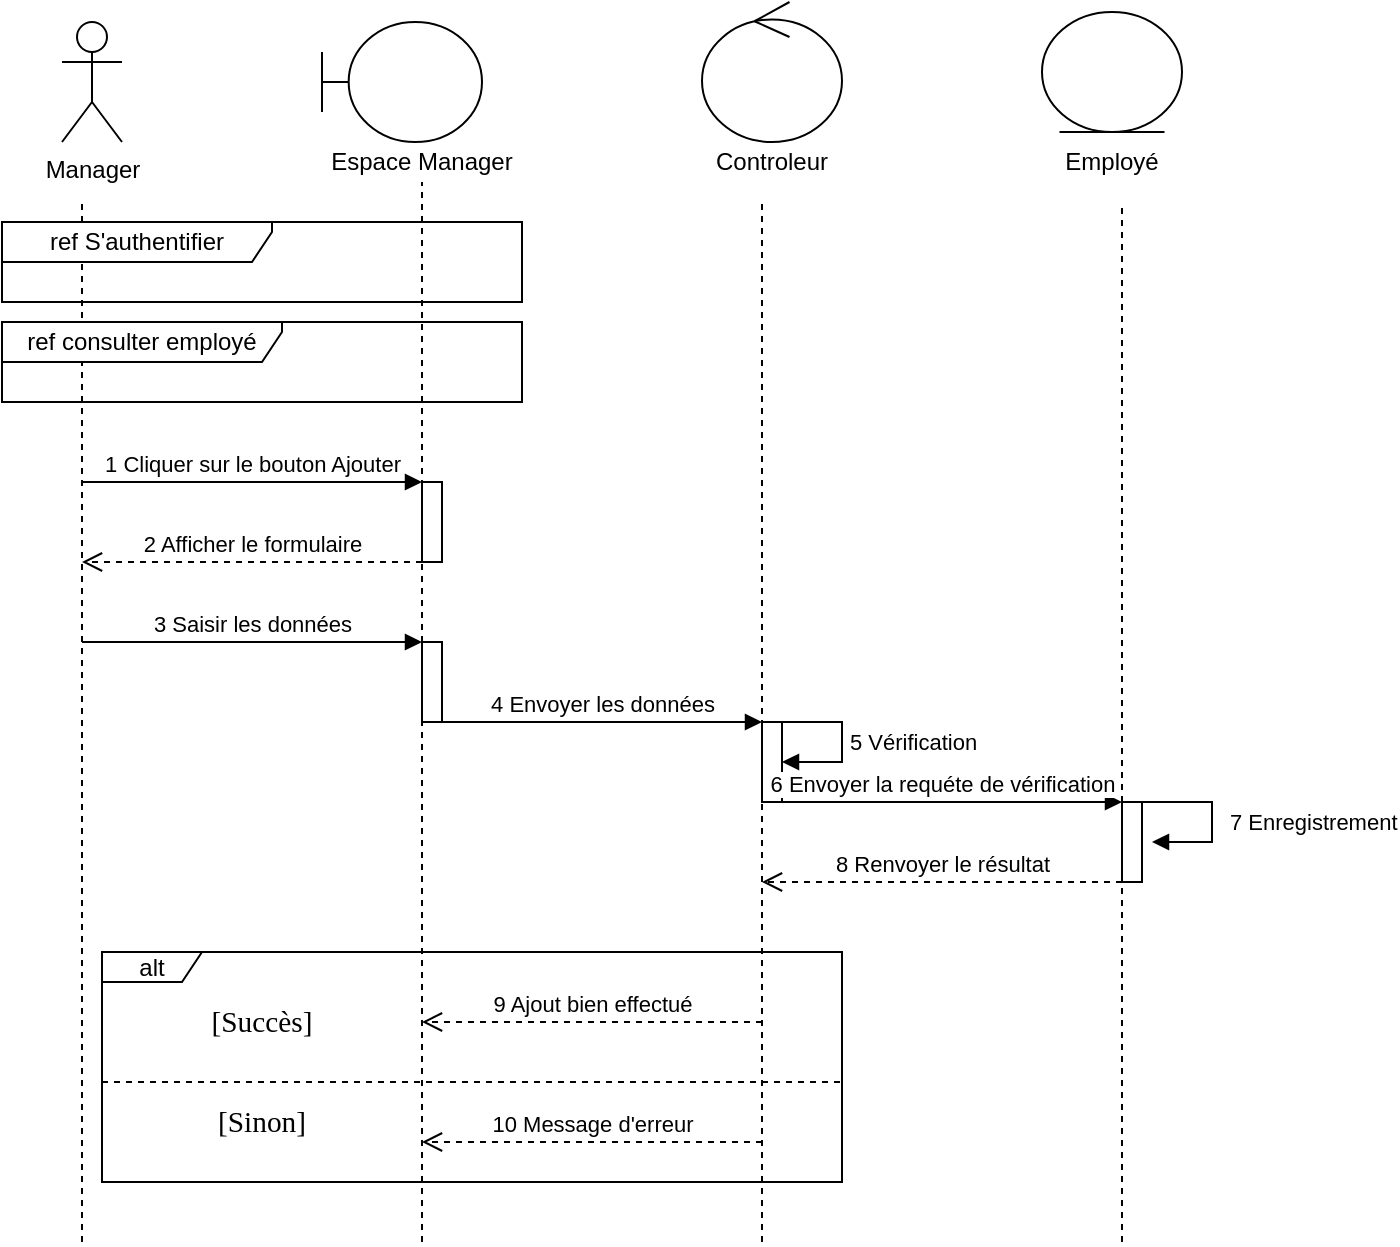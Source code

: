 <mxfile version="14.7.1" type="github">
  <diagram id="8pJ52ajjpbspq-o-GSYw" name="Page-1">
    <mxGraphModel dx="868" dy="425" grid="1" gridSize="10" guides="1" tooltips="1" connect="1" arrows="1" fold="1" page="1" pageScale="1" pageWidth="827" pageHeight="1169" math="0" shadow="0">
      <root>
        <mxCell id="0" />
        <mxCell id="1" parent="0" />
        <mxCell id="D-KiakXQjzNV-91LlQA2-1" value="Manager" style="shape=umlActor;verticalLabelPosition=bottom;verticalAlign=top;html=1;" vertex="1" parent="1">
          <mxGeometry x="110" y="120" width="30" height="60" as="geometry" />
        </mxCell>
        <mxCell id="D-KiakXQjzNV-91LlQA2-2" value="" style="shape=umlBoundary;whiteSpace=wrap;html=1;" vertex="1" parent="1">
          <mxGeometry x="240" y="120" width="80" height="60" as="geometry" />
        </mxCell>
        <mxCell id="D-KiakXQjzNV-91LlQA2-3" value="" style="ellipse;shape=umlEntity;whiteSpace=wrap;html=1;" vertex="1" parent="1">
          <mxGeometry x="600" y="115" width="70" height="60" as="geometry" />
        </mxCell>
        <mxCell id="D-KiakXQjzNV-91LlQA2-4" value="" style="ellipse;shape=umlControl;whiteSpace=wrap;html=1;" vertex="1" parent="1">
          <mxGeometry x="430" y="110" width="70" height="70" as="geometry" />
        </mxCell>
        <mxCell id="D-KiakXQjzNV-91LlQA2-5" value="Espace Manager" style="text;html=1;strokeColor=none;fillColor=none;align=center;verticalAlign=middle;whiteSpace=wrap;rounded=0;" vertex="1" parent="1">
          <mxGeometry x="210" y="180" width="160" height="20" as="geometry" />
        </mxCell>
        <mxCell id="D-KiakXQjzNV-91LlQA2-6" value="Controleur" style="text;html=1;strokeColor=none;fillColor=none;align=center;verticalAlign=middle;whiteSpace=wrap;rounded=0;" vertex="1" parent="1">
          <mxGeometry x="445" y="180" width="40" height="20" as="geometry" />
        </mxCell>
        <mxCell id="D-KiakXQjzNV-91LlQA2-7" value="Employé" style="text;html=1;strokeColor=none;fillColor=none;align=center;verticalAlign=middle;whiteSpace=wrap;rounded=0;" vertex="1" parent="1">
          <mxGeometry x="615" y="180" width="40" height="20" as="geometry" />
        </mxCell>
        <mxCell id="D-KiakXQjzNV-91LlQA2-8" style="edgeStyle=orthogonalEdgeStyle;rounded=0;orthogonalLoop=1;jettySize=auto;html=1;exitX=0.5;exitY=1;exitDx=0;exitDy=0;" edge="1" parent="1" source="D-KiakXQjzNV-91LlQA2-6" target="D-KiakXQjzNV-91LlQA2-6">
          <mxGeometry relative="1" as="geometry" />
        </mxCell>
        <mxCell id="D-KiakXQjzNV-91LlQA2-9" value="" style="endArrow=none;dashed=1;html=1;" edge="1" parent="1">
          <mxGeometry width="50" height="50" relative="1" as="geometry">
            <mxPoint x="120" y="730" as="sourcePoint" />
            <mxPoint x="120" y="210" as="targetPoint" />
          </mxGeometry>
        </mxCell>
        <mxCell id="D-KiakXQjzNV-91LlQA2-10" value="" style="endArrow=none;dashed=1;html=1;entryX=0.5;entryY=1;entryDx=0;entryDy=0;" edge="1" parent="1" target="D-KiakXQjzNV-91LlQA2-5">
          <mxGeometry width="50" height="50" relative="1" as="geometry">
            <mxPoint x="290" y="730" as="sourcePoint" />
            <mxPoint x="310" y="230" as="targetPoint" />
          </mxGeometry>
        </mxCell>
        <mxCell id="D-KiakXQjzNV-91LlQA2-11" value="" style="endArrow=none;dashed=1;html=1;" edge="1" parent="1">
          <mxGeometry width="50" height="50" relative="1" as="geometry">
            <mxPoint x="460" y="730" as="sourcePoint" />
            <mxPoint x="460" y="210" as="targetPoint" />
          </mxGeometry>
        </mxCell>
        <mxCell id="D-KiakXQjzNV-91LlQA2-12" value="" style="endArrow=none;dashed=1;html=1;startArrow=none;" edge="1" parent="1" source="D-KiakXQjzNV-91LlQA2-104">
          <mxGeometry width="50" height="50" relative="1" as="geometry">
            <mxPoint x="640" y="700" as="sourcePoint" />
            <mxPoint x="640" y="210" as="targetPoint" />
          </mxGeometry>
        </mxCell>
        <mxCell id="D-KiakXQjzNV-91LlQA2-13" value="ref S&#39;authentifier" style="shape=umlFrame;whiteSpace=wrap;html=1;width=135;height=20;" vertex="1" parent="1">
          <mxGeometry x="80" y="220" width="260" height="40" as="geometry" />
        </mxCell>
        <mxCell id="D-KiakXQjzNV-91LlQA2-53" value="ref consulter employé" style="shape=umlFrame;whiteSpace=wrap;html=1;width=140;height=20;" vertex="1" parent="1">
          <mxGeometry x="80" y="270" width="260" height="40" as="geometry" />
        </mxCell>
        <mxCell id="D-KiakXQjzNV-91LlQA2-54" value="1 Cliquer sur le bouton Ajouter" style="html=1;verticalAlign=bottom;endArrow=block;" edge="1" parent="1">
          <mxGeometry width="80" relative="1" as="geometry">
            <mxPoint x="120" y="350" as="sourcePoint" />
            <mxPoint x="290" y="350" as="targetPoint" />
          </mxGeometry>
        </mxCell>
        <mxCell id="D-KiakXQjzNV-91LlQA2-55" value="" style="html=1;points=[];perimeter=orthogonalPerimeter;" vertex="1" parent="1">
          <mxGeometry x="290" y="350" width="10" height="40" as="geometry" />
        </mxCell>
        <mxCell id="D-KiakXQjzNV-91LlQA2-94" value="2 Afficher le formulaire" style="html=1;verticalAlign=bottom;endArrow=open;dashed=1;endSize=8;" edge="1" parent="1">
          <mxGeometry relative="1" as="geometry">
            <mxPoint x="290" y="390" as="sourcePoint" />
            <mxPoint x="120" y="390" as="targetPoint" />
          </mxGeometry>
        </mxCell>
        <mxCell id="D-KiakXQjzNV-91LlQA2-95" value="3 Saisir les données" style="html=1;verticalAlign=bottom;endArrow=block;" edge="1" parent="1">
          <mxGeometry width="80" relative="1" as="geometry">
            <mxPoint x="120" y="430" as="sourcePoint" />
            <mxPoint x="290" y="430" as="targetPoint" />
          </mxGeometry>
        </mxCell>
        <mxCell id="D-KiakXQjzNV-91LlQA2-96" value="" style="html=1;points=[];perimeter=orthogonalPerimeter;" vertex="1" parent="1">
          <mxGeometry x="290" y="430" width="10" height="40" as="geometry" />
        </mxCell>
        <mxCell id="D-KiakXQjzNV-91LlQA2-98" value="4 Envoyer les données" style="html=1;verticalAlign=bottom;endArrow=block;" edge="1" parent="1">
          <mxGeometry width="80" relative="1" as="geometry">
            <mxPoint x="300" y="470" as="sourcePoint" />
            <mxPoint x="460" y="470" as="targetPoint" />
          </mxGeometry>
        </mxCell>
        <mxCell id="D-KiakXQjzNV-91LlQA2-99" value="" style="html=1;points=[];perimeter=orthogonalPerimeter;" vertex="1" parent="1">
          <mxGeometry x="460" y="470" width="10" height="40" as="geometry" />
        </mxCell>
        <mxCell id="D-KiakXQjzNV-91LlQA2-102" value="5 Vérification" style="edgeStyle=orthogonalEdgeStyle;html=1;align=left;spacingLeft=2;endArrow=block;rounded=0;entryX=1;entryY=0.5;entryDx=0;entryDy=0;entryPerimeter=0;" edge="1" target="D-KiakXQjzNV-91LlQA2-99" parent="1">
          <mxGeometry relative="1" as="geometry">
            <mxPoint x="470" y="470" as="sourcePoint" />
            <Array as="points">
              <mxPoint x="500" y="470" />
              <mxPoint x="500" y="490" />
            </Array>
            <mxPoint x="475" y="490" as="targetPoint" />
          </mxGeometry>
        </mxCell>
        <mxCell id="D-KiakXQjzNV-91LlQA2-103" value="6 Envoyer la requéte de vérification" style="html=1;verticalAlign=bottom;endArrow=block;" edge="1" parent="1">
          <mxGeometry width="80" relative="1" as="geometry">
            <mxPoint x="460" y="510" as="sourcePoint" />
            <mxPoint x="640" y="510" as="targetPoint" />
          </mxGeometry>
        </mxCell>
        <mxCell id="D-KiakXQjzNV-91LlQA2-104" value="" style="html=1;points=[];perimeter=orthogonalPerimeter;" vertex="1" parent="1">
          <mxGeometry x="640" y="510" width="10" height="40" as="geometry" />
        </mxCell>
        <mxCell id="D-KiakXQjzNV-91LlQA2-106" value="" style="endArrow=none;dashed=1;html=1;" edge="1" parent="1" target="D-KiakXQjzNV-91LlQA2-104">
          <mxGeometry width="50" height="50" relative="1" as="geometry">
            <mxPoint x="640" y="730" as="sourcePoint" />
            <mxPoint x="640" y="210" as="targetPoint" />
          </mxGeometry>
        </mxCell>
        <mxCell id="D-KiakXQjzNV-91LlQA2-108" value="7 Enregistrement" style="edgeStyle=orthogonalEdgeStyle;html=1;align=left;spacingLeft=2;endArrow=block;rounded=0;exitX=0.9;exitY=0;exitDx=0;exitDy=0;exitPerimeter=0;" edge="1" parent="1" source="D-KiakXQjzNV-91LlQA2-104">
          <mxGeometry x="0.07" y="5" relative="1" as="geometry">
            <mxPoint x="655" y="510" as="sourcePoint" />
            <Array as="points">
              <mxPoint x="685" y="510" />
              <mxPoint x="685" y="530" />
            </Array>
            <mxPoint x="655" y="530" as="targetPoint" />
            <mxPoint as="offset" />
          </mxGeometry>
        </mxCell>
        <mxCell id="D-KiakXQjzNV-91LlQA2-109" value="8 Renvoyer le résultat" style="html=1;verticalAlign=bottom;endArrow=open;dashed=1;endSize=8;" edge="1" parent="1">
          <mxGeometry relative="1" as="geometry">
            <mxPoint x="640" y="550" as="sourcePoint" />
            <mxPoint x="460" y="550" as="targetPoint" />
          </mxGeometry>
        </mxCell>
        <mxCell id="D-KiakXQjzNV-91LlQA2-110" value="alt" style="shape=umlFrame;whiteSpace=wrap;html=1;width=50;height=15;" vertex="1" parent="1">
          <mxGeometry x="130" y="585" width="370" height="115" as="geometry" />
        </mxCell>
        <mxCell id="D-KiakXQjzNV-91LlQA2-111" value="9 Ajout bien effectué" style="html=1;verticalAlign=bottom;endArrow=open;dashed=1;endSize=8;" edge="1" parent="1">
          <mxGeometry relative="1" as="geometry">
            <mxPoint x="460" y="620" as="sourcePoint" />
            <mxPoint x="290" y="620" as="targetPoint" />
          </mxGeometry>
        </mxCell>
        <mxCell id="D-KiakXQjzNV-91LlQA2-113" value="&lt;span style=&quot;font-size: 11pt ; line-height: 115% ; font-family: &amp;#34;times new roman&amp;#34; , serif&quot;&gt;[Succès]&lt;/span&gt;" style="text;html=1;strokeColor=none;fillColor=none;align=center;verticalAlign=middle;whiteSpace=wrap;rounded=0;" vertex="1" parent="1">
          <mxGeometry x="190" y="610" width="40" height="20" as="geometry" />
        </mxCell>
        <mxCell id="D-KiakXQjzNV-91LlQA2-114" value="" style="endArrow=none;dashed=1;html=1;" edge="1" parent="1">
          <mxGeometry width="50" height="50" relative="1" as="geometry">
            <mxPoint x="130" y="650" as="sourcePoint" />
            <mxPoint x="500" y="650" as="targetPoint" />
          </mxGeometry>
        </mxCell>
        <mxCell id="D-KiakXQjzNV-91LlQA2-115" value="10 Message d&#39;erreur" style="html=1;verticalAlign=bottom;endArrow=open;dashed=1;endSize=8;" edge="1" parent="1">
          <mxGeometry relative="1" as="geometry">
            <mxPoint x="460" y="680" as="sourcePoint" />
            <mxPoint x="290" y="680" as="targetPoint" />
          </mxGeometry>
        </mxCell>
        <mxCell id="D-KiakXQjzNV-91LlQA2-116" value="&lt;span style=&quot;font-size: 11pt ; line-height: 115% ; font-family: &amp;#34;times new roman&amp;#34; , serif&quot;&gt;[Sinon]&lt;/span&gt;" style="text;html=1;strokeColor=none;fillColor=none;align=center;verticalAlign=middle;whiteSpace=wrap;rounded=0;" vertex="1" parent="1">
          <mxGeometry x="190" y="660" width="40" height="20" as="geometry" />
        </mxCell>
      </root>
    </mxGraphModel>
  </diagram>
</mxfile>
